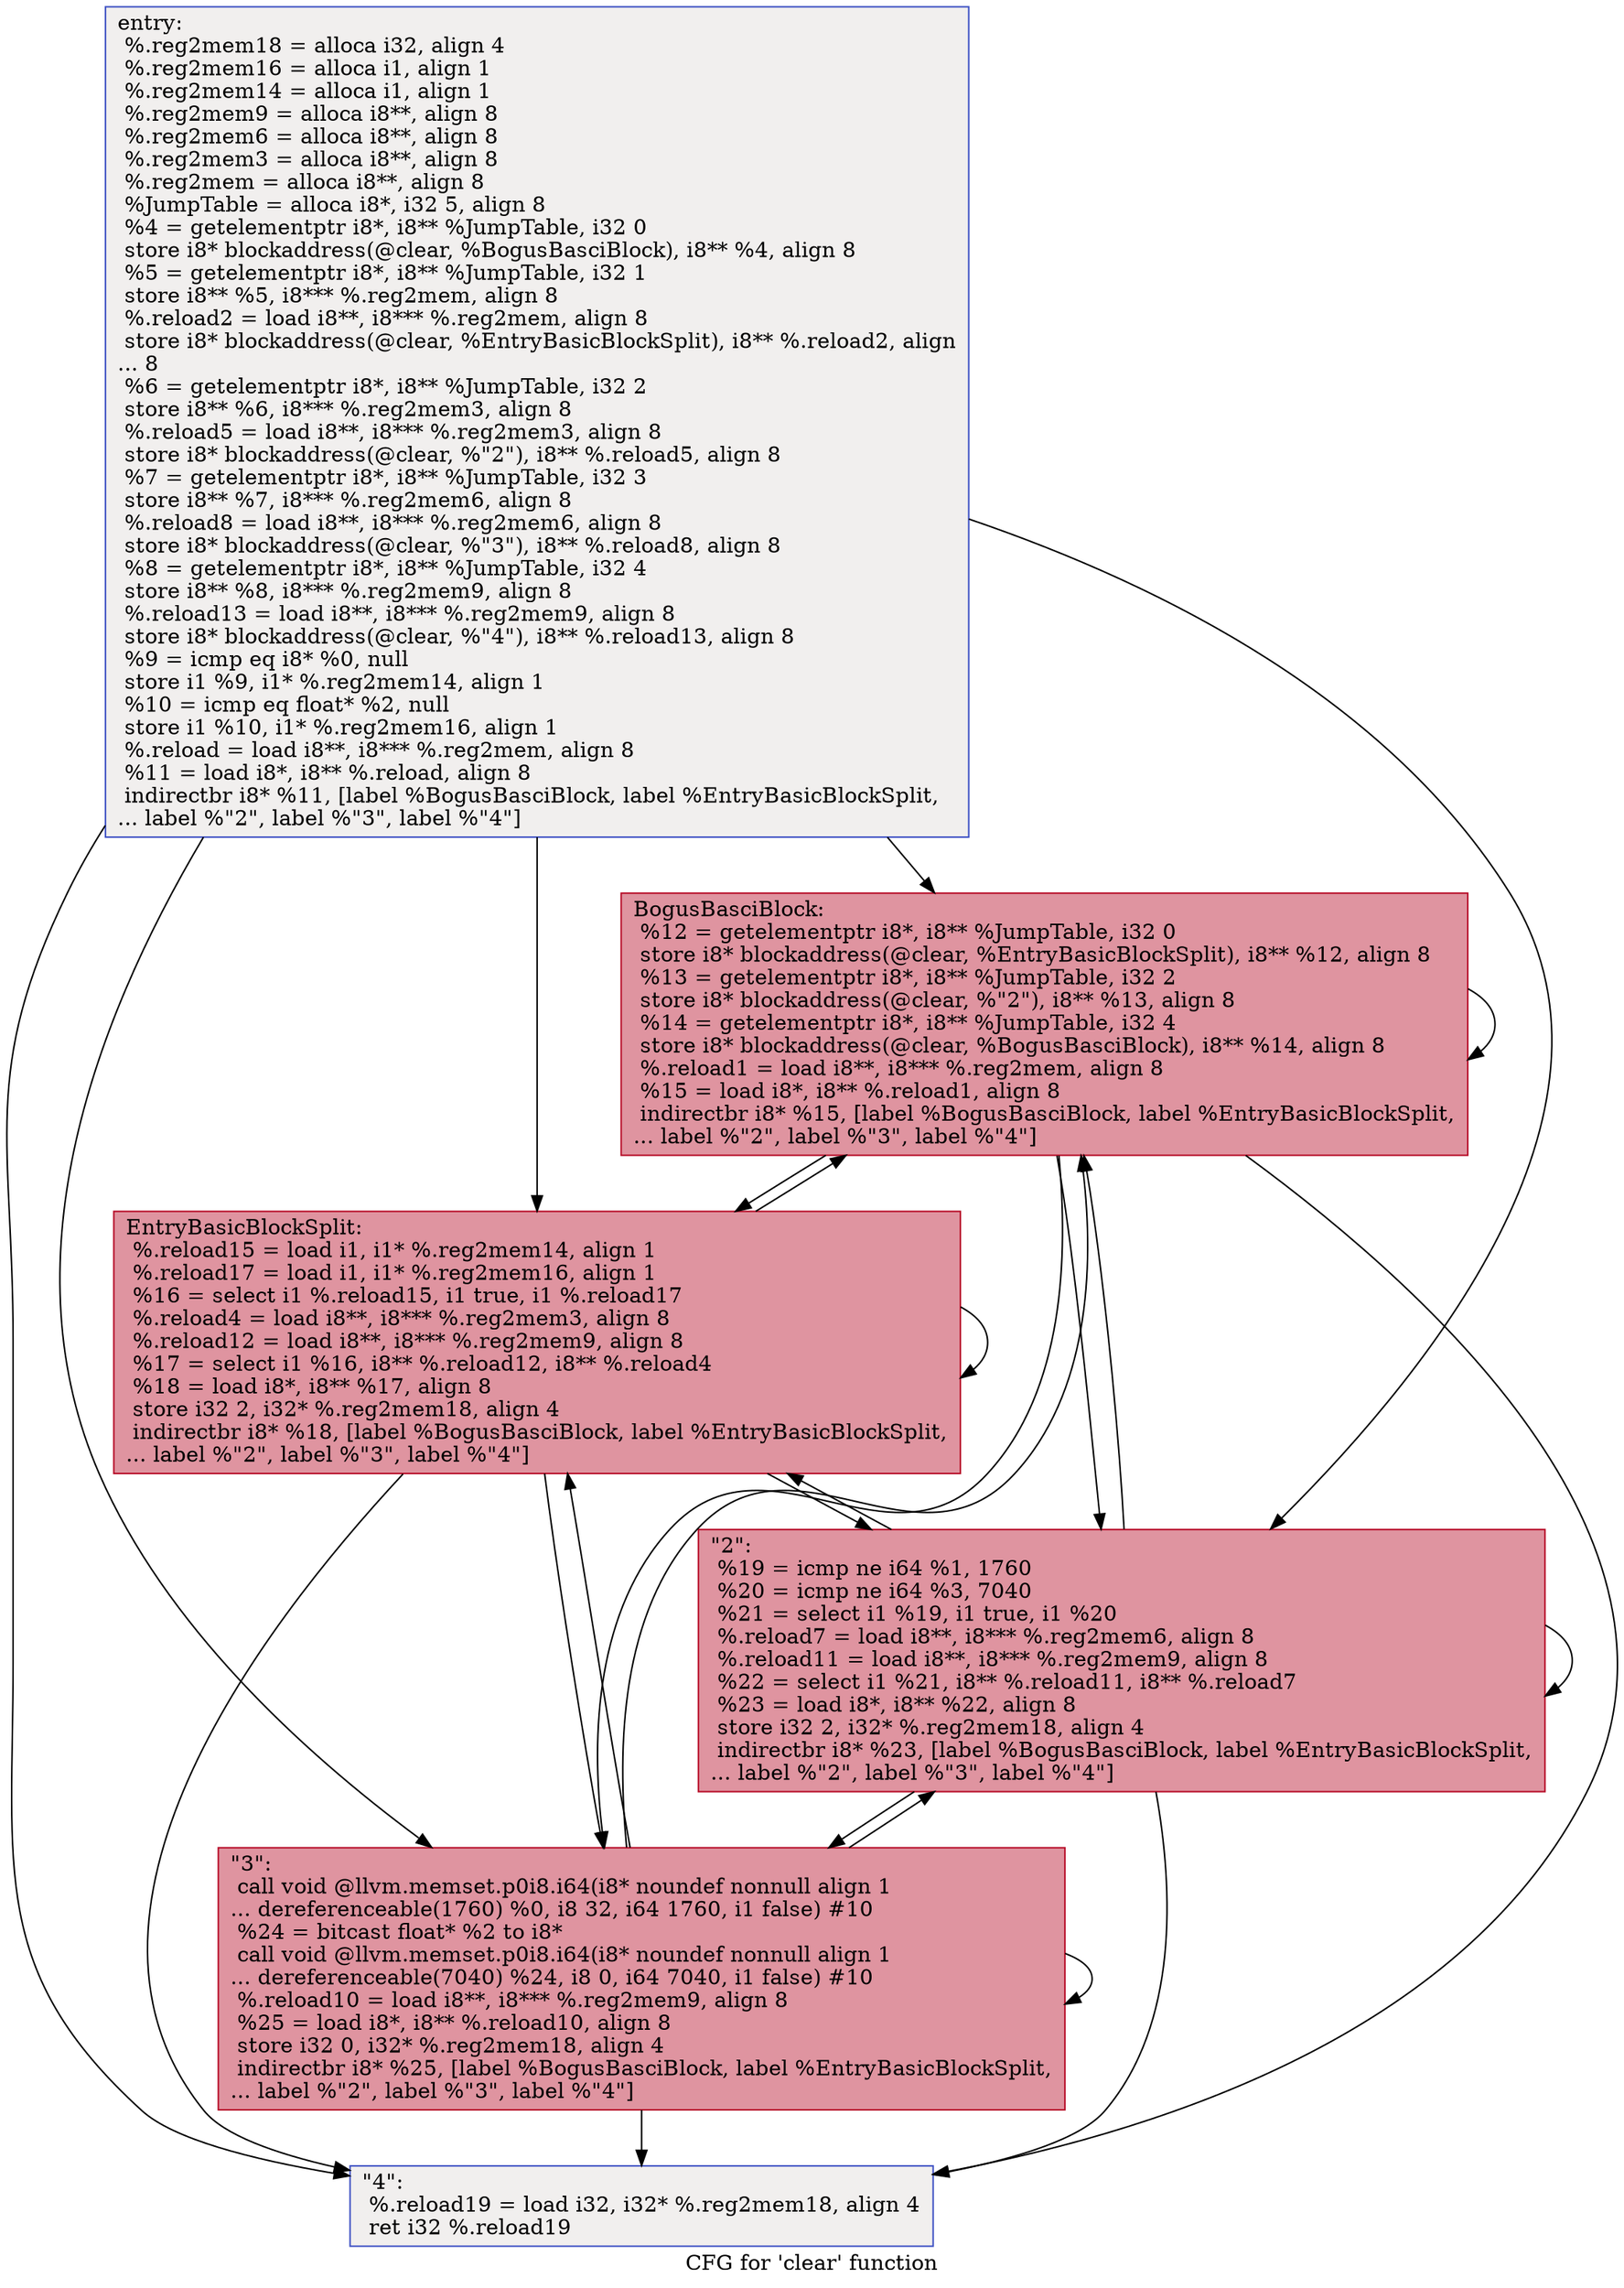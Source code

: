 digraph "CFG for 'clear' function" {
	label="CFG for 'clear' function";

	Node0x6000035e2980 [shape=record,color="#3d50c3ff", style=filled, fillcolor="#e0dbd870",label="{entry:\l  %.reg2mem18 = alloca i32, align 4\l  %.reg2mem16 = alloca i1, align 1\l  %.reg2mem14 = alloca i1, align 1\l  %.reg2mem9 = alloca i8**, align 8\l  %.reg2mem6 = alloca i8**, align 8\l  %.reg2mem3 = alloca i8**, align 8\l  %.reg2mem = alloca i8**, align 8\l  %JumpTable = alloca i8*, i32 5, align 8\l  %4 = getelementptr i8*, i8** %JumpTable, i32 0\l  store i8* blockaddress(@clear, %BogusBasciBlock), i8** %4, align 8\l  %5 = getelementptr i8*, i8** %JumpTable, i32 1\l  store i8** %5, i8*** %.reg2mem, align 8\l  %.reload2 = load i8**, i8*** %.reg2mem, align 8\l  store i8* blockaddress(@clear, %EntryBasicBlockSplit), i8** %.reload2, align\l... 8\l  %6 = getelementptr i8*, i8** %JumpTable, i32 2\l  store i8** %6, i8*** %.reg2mem3, align 8\l  %.reload5 = load i8**, i8*** %.reg2mem3, align 8\l  store i8* blockaddress(@clear, %\"2\"), i8** %.reload5, align 8\l  %7 = getelementptr i8*, i8** %JumpTable, i32 3\l  store i8** %7, i8*** %.reg2mem6, align 8\l  %.reload8 = load i8**, i8*** %.reg2mem6, align 8\l  store i8* blockaddress(@clear, %\"3\"), i8** %.reload8, align 8\l  %8 = getelementptr i8*, i8** %JumpTable, i32 4\l  store i8** %8, i8*** %.reg2mem9, align 8\l  %.reload13 = load i8**, i8*** %.reg2mem9, align 8\l  store i8* blockaddress(@clear, %\"4\"), i8** %.reload13, align 8\l  %9 = icmp eq i8* %0, null\l  store i1 %9, i1* %.reg2mem14, align 1\l  %10 = icmp eq float* %2, null\l  store i1 %10, i1* %.reg2mem16, align 1\l  %.reload = load i8**, i8*** %.reg2mem, align 8\l  %11 = load i8*, i8** %.reload, align 8\l  indirectbr i8* %11, [label %BogusBasciBlock, label %EntryBasicBlockSplit,\l... label %\"2\", label %\"3\", label %\"4\"]\l}"];
	Node0x6000035e2980 -> Node0x6000035e2a00;
	Node0x6000035e2980 -> Node0x6000035e2a40;
	Node0x6000035e2980 -> Node0x6000035e2a80;
	Node0x6000035e2980 -> Node0x6000035e2ac0;
	Node0x6000035e2980 -> Node0x6000035e29c0;
	Node0x6000035e2a00 [shape=record,color="#b70d28ff", style=filled, fillcolor="#b70d2870",label="{BogusBasciBlock:                                  \l  %12 = getelementptr i8*, i8** %JumpTable, i32 0\l  store i8* blockaddress(@clear, %EntryBasicBlockSplit), i8** %12, align 8\l  %13 = getelementptr i8*, i8** %JumpTable, i32 2\l  store i8* blockaddress(@clear, %\"2\"), i8** %13, align 8\l  %14 = getelementptr i8*, i8** %JumpTable, i32 4\l  store i8* blockaddress(@clear, %BogusBasciBlock), i8** %14, align 8\l  %.reload1 = load i8**, i8*** %.reg2mem, align 8\l  %15 = load i8*, i8** %.reload1, align 8\l  indirectbr i8* %15, [label %BogusBasciBlock, label %EntryBasicBlockSplit,\l... label %\"2\", label %\"3\", label %\"4\"]\l}"];
	Node0x6000035e2a00 -> Node0x6000035e2a00;
	Node0x6000035e2a00 -> Node0x6000035e2a40;
	Node0x6000035e2a00 -> Node0x6000035e2a80;
	Node0x6000035e2a00 -> Node0x6000035e2ac0;
	Node0x6000035e2a00 -> Node0x6000035e29c0;
	Node0x6000035e2a40 [shape=record,color="#b70d28ff", style=filled, fillcolor="#b70d2870",label="{EntryBasicBlockSplit:                             \l  %.reload15 = load i1, i1* %.reg2mem14, align 1\l  %.reload17 = load i1, i1* %.reg2mem16, align 1\l  %16 = select i1 %.reload15, i1 true, i1 %.reload17\l  %.reload4 = load i8**, i8*** %.reg2mem3, align 8\l  %.reload12 = load i8**, i8*** %.reg2mem9, align 8\l  %17 = select i1 %16, i8** %.reload12, i8** %.reload4\l  %18 = load i8*, i8** %17, align 8\l  store i32 2, i32* %.reg2mem18, align 4\l  indirectbr i8* %18, [label %BogusBasciBlock, label %EntryBasicBlockSplit,\l... label %\"2\", label %\"3\", label %\"4\"]\l}"];
	Node0x6000035e2a40 -> Node0x6000035e2a00;
	Node0x6000035e2a40 -> Node0x6000035e2a40;
	Node0x6000035e2a40 -> Node0x6000035e2a80;
	Node0x6000035e2a40 -> Node0x6000035e2ac0;
	Node0x6000035e2a40 -> Node0x6000035e29c0;
	Node0x6000035e2a80 [shape=record,color="#b70d28ff", style=filled, fillcolor="#b70d2870",label="{\"2\":                                              \l  %19 = icmp ne i64 %1, 1760\l  %20 = icmp ne i64 %3, 7040\l  %21 = select i1 %19, i1 true, i1 %20\l  %.reload7 = load i8**, i8*** %.reg2mem6, align 8\l  %.reload11 = load i8**, i8*** %.reg2mem9, align 8\l  %22 = select i1 %21, i8** %.reload11, i8** %.reload7\l  %23 = load i8*, i8** %22, align 8\l  store i32 2, i32* %.reg2mem18, align 4\l  indirectbr i8* %23, [label %BogusBasciBlock, label %EntryBasicBlockSplit,\l... label %\"2\", label %\"3\", label %\"4\"]\l}"];
	Node0x6000035e2a80 -> Node0x6000035e2a00;
	Node0x6000035e2a80 -> Node0x6000035e2a40;
	Node0x6000035e2a80 -> Node0x6000035e2a80;
	Node0x6000035e2a80 -> Node0x6000035e2ac0;
	Node0x6000035e2a80 -> Node0x6000035e29c0;
	Node0x6000035e2ac0 [shape=record,color="#b70d28ff", style=filled, fillcolor="#b70d2870",label="{\"3\":                                              \l  call void @llvm.memset.p0i8.i64(i8* noundef nonnull align 1\l... dereferenceable(1760) %0, i8 32, i64 1760, i1 false) #10\l  %24 = bitcast float* %2 to i8*\l  call void @llvm.memset.p0i8.i64(i8* noundef nonnull align 1\l... dereferenceable(7040) %24, i8 0, i64 7040, i1 false) #10\l  %.reload10 = load i8**, i8*** %.reg2mem9, align 8\l  %25 = load i8*, i8** %.reload10, align 8\l  store i32 0, i32* %.reg2mem18, align 4\l  indirectbr i8* %25, [label %BogusBasciBlock, label %EntryBasicBlockSplit,\l... label %\"2\", label %\"3\", label %\"4\"]\l}"];
	Node0x6000035e2ac0 -> Node0x6000035e2a00;
	Node0x6000035e2ac0 -> Node0x6000035e2a40;
	Node0x6000035e2ac0 -> Node0x6000035e2a80;
	Node0x6000035e2ac0 -> Node0x6000035e2ac0;
	Node0x6000035e2ac0 -> Node0x6000035e29c0;
	Node0x6000035e29c0 [shape=record,color="#3d50c3ff", style=filled, fillcolor="#e0dbd870",label="{\"4\":                                              \l  %.reload19 = load i32, i32* %.reg2mem18, align 4\l  ret i32 %.reload19\l}"];
}
